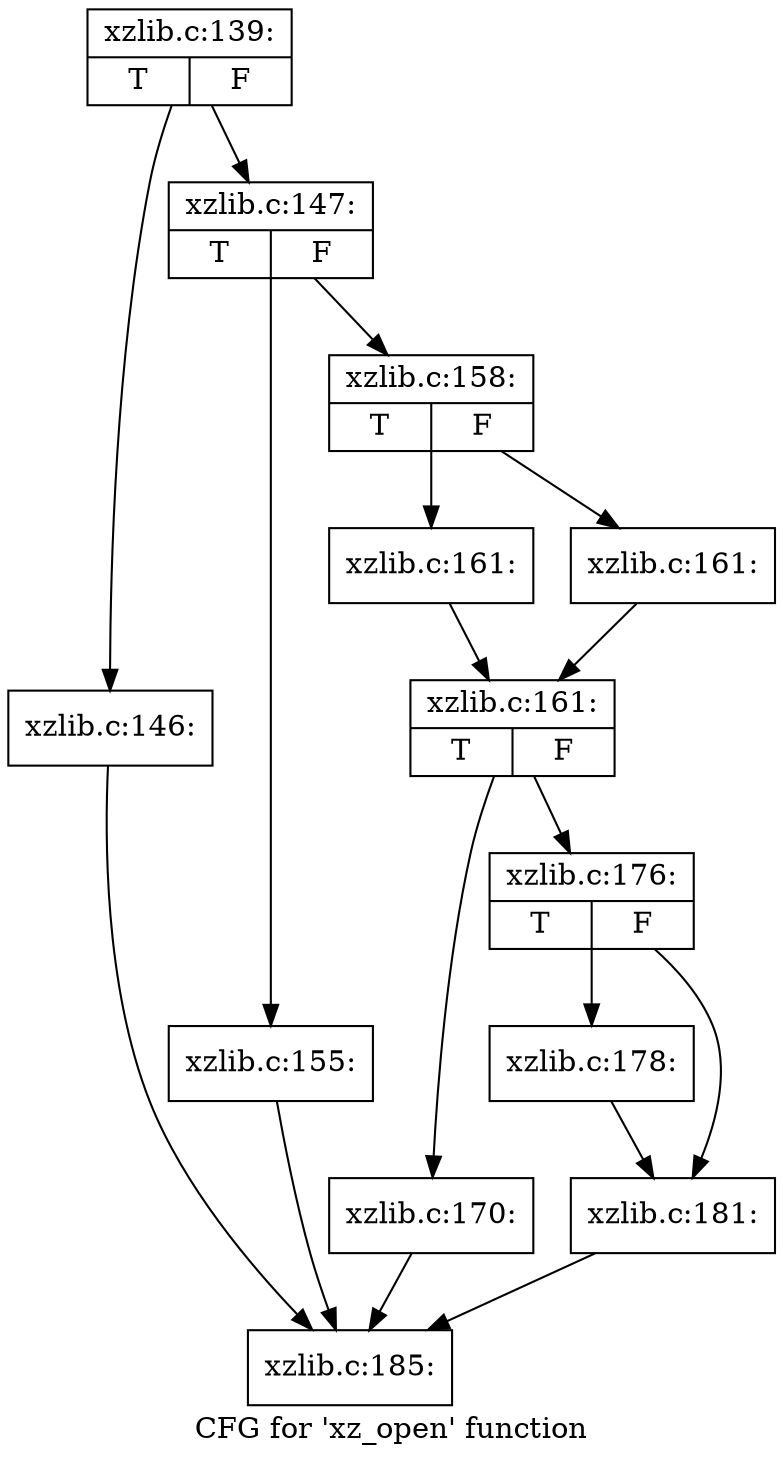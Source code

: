 digraph "CFG for 'xz_open' function" {
	label="CFG for 'xz_open' function";

	Node0x559901ced9b0 [shape=record,label="{xzlib.c:139:|{<s0>T|<s1>F}}"];
	Node0x559901ced9b0 -> Node0x559901cfbf70;
	Node0x559901ced9b0 -> Node0x559901cfbfc0;
	Node0x559901cfbf70 [shape=record,label="{xzlib.c:146:}"];
	Node0x559901cfbf70 -> Node0x559901ceda00;
	Node0x559901cfbfc0 [shape=record,label="{xzlib.c:147:|{<s0>T|<s1>F}}"];
	Node0x559901cfbfc0 -> Node0x559901cfd8e0;
	Node0x559901cfbfc0 -> Node0x559901cfd930;
	Node0x559901cfd8e0 [shape=record,label="{xzlib.c:155:}"];
	Node0x559901cfd8e0 -> Node0x559901ceda00;
	Node0x559901cfd930 [shape=record,label="{xzlib.c:158:|{<s0>T|<s1>F}}"];
	Node0x559901cfd930 -> Node0x559901cfe6a0;
	Node0x559901cfd930 -> Node0x559901cfe6f0;
	Node0x559901cfe6a0 [shape=record,label="{xzlib.c:161:}"];
	Node0x559901cfe6a0 -> Node0x559901cfe740;
	Node0x559901cfe6f0 [shape=record,label="{xzlib.c:161:}"];
	Node0x559901cfe6f0 -> Node0x559901cfe740;
	Node0x559901cfe740 [shape=record,label="{xzlib.c:161:|{<s0>T|<s1>F}}"];
	Node0x559901cfe740 -> Node0x559901cff4b0;
	Node0x559901cfe740 -> Node0x559901cff500;
	Node0x559901cff4b0 [shape=record,label="{xzlib.c:170:}"];
	Node0x559901cff4b0 -> Node0x559901ceda00;
	Node0x559901cff500 [shape=record,label="{xzlib.c:176:|{<s0>T|<s1>F}}"];
	Node0x559901cff500 -> Node0x559901d00720;
	Node0x559901cff500 -> Node0x559901d00770;
	Node0x559901d00720 [shape=record,label="{xzlib.c:178:}"];
	Node0x559901d00720 -> Node0x559901d00770;
	Node0x559901d00770 [shape=record,label="{xzlib.c:181:}"];
	Node0x559901d00770 -> Node0x559901ceda00;
	Node0x559901ceda00 [shape=record,label="{xzlib.c:185:}"];
}
